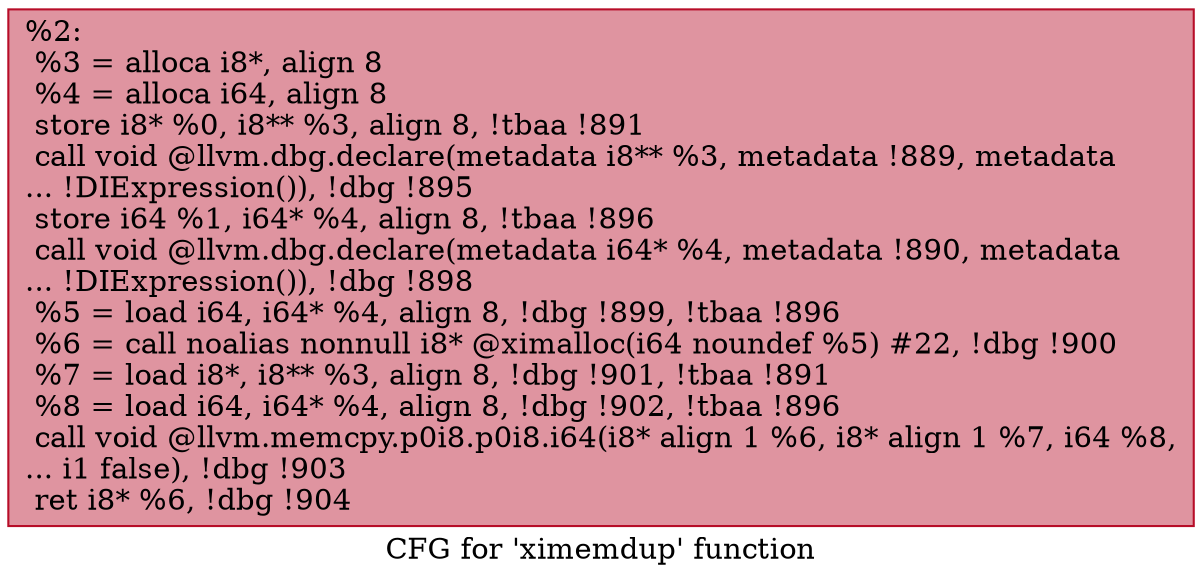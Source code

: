 digraph "CFG for 'ximemdup' function" {
	label="CFG for 'ximemdup' function";

	Node0xede2f0 [shape=record,color="#b70d28ff", style=filled, fillcolor="#b70d2870",label="{%2:\l  %3 = alloca i8*, align 8\l  %4 = alloca i64, align 8\l  store i8* %0, i8** %3, align 8, !tbaa !891\l  call void @llvm.dbg.declare(metadata i8** %3, metadata !889, metadata\l... !DIExpression()), !dbg !895\l  store i64 %1, i64* %4, align 8, !tbaa !896\l  call void @llvm.dbg.declare(metadata i64* %4, metadata !890, metadata\l... !DIExpression()), !dbg !898\l  %5 = load i64, i64* %4, align 8, !dbg !899, !tbaa !896\l  %6 = call noalias nonnull i8* @ximalloc(i64 noundef %5) #22, !dbg !900\l  %7 = load i8*, i8** %3, align 8, !dbg !901, !tbaa !891\l  %8 = load i64, i64* %4, align 8, !dbg !902, !tbaa !896\l  call void @llvm.memcpy.p0i8.p0i8.i64(i8* align 1 %6, i8* align 1 %7, i64 %8,\l... i1 false), !dbg !903\l  ret i8* %6, !dbg !904\l}"];
}

